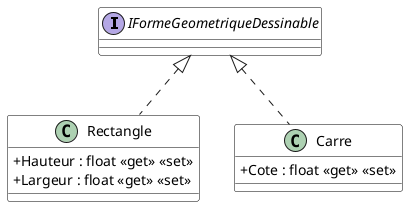 @startuml LSP_v01_s01

skinparam classAttributeIconSize 0
skinparam class {
    BackgroundColor White
    BorderColor #000
}
allowmixing
'skinparam linetype ortho

IFormeGeometriqueDessinable <|.. Rectangle
IFormeGeometriqueDessinable <|.. Carre

interface IFormeGeometriqueDessinable {

}

class Rectangle {
    + Hauteur : float <<get>> <<set>>
    + Largeur : float <<get>> <<set>>
}

class Carre {
    + Cote : float <<get>> <<set>>
}

@enduml